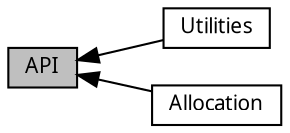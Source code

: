 digraph "API"
{
  bgcolor="transparent";
  edge [fontname="Mononoki",fontsize="10",labelfontname="Mononoki",labelfontsize="10"];
  node [fontname="Mononoki",fontsize="10",shape=box];
  rankdir=LR;
  Node3 [label="Utilities",height=0.2,width=0.4,color="black",URL="$group__Utilities.html",tooltip="Commonly used internally and by inherited classes."];
  Node1 [label="API",height=0.2,width=0.4,color="black", fillcolor="grey75", style="filled", fontcolor="black",tooltip="Main vectors methods."];
  Node2 [label="Allocation",height=0.2,width=0.4,color="black",URL="$group__Allocation.html",tooltip="Allocator functions."];
  Node1->Node2 [shape=plaintext, dir="back", style="solid"];
  Node1->Node3 [shape=plaintext, dir="back", style="solid"];
}
